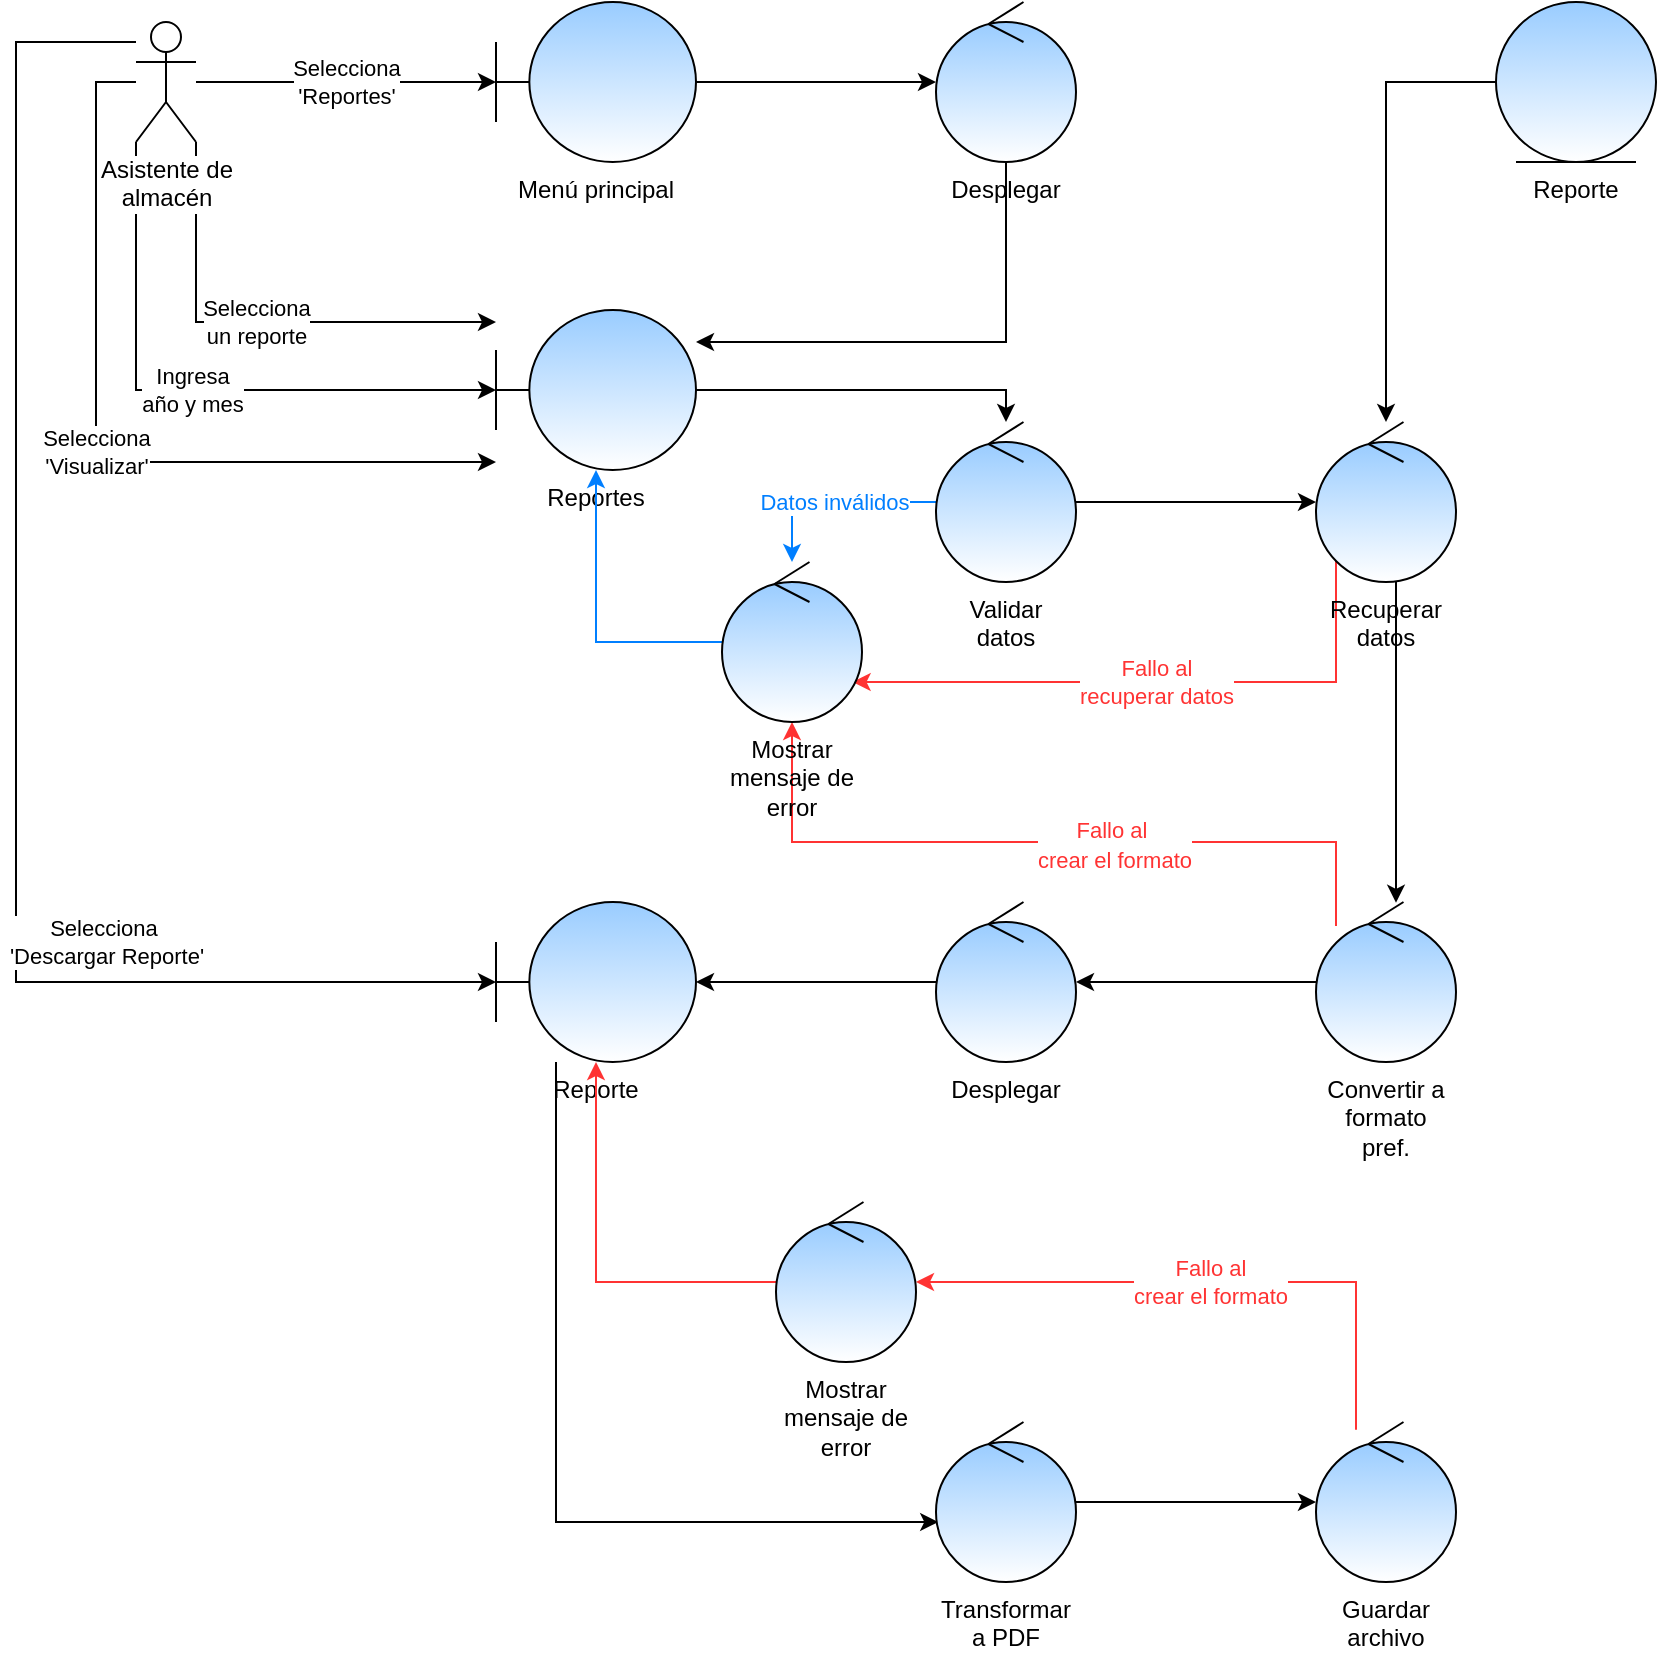 <mxfile pages="1" version="11.2.8" type="onedrive"><diagram id="D5je9VB50qIVZppajYV1" name="Page-1"><mxGraphModel dx="1422" dy="794" grid="1" gridSize="10" guides="1" tooltips="1" connect="1" arrows="1" fold="1" page="1" pageScale="1" pageWidth="827" pageHeight="1169" math="0" shadow="0"><root><mxCell id="0"/><mxCell id="1" parent="0"/><mxCell id="948yAy_EjrnTtVQPg2CU-42" value="Selecciona &lt;br&gt;'Reportes'" style="edgeStyle=orthogonalEdgeStyle;rounded=0;orthogonalLoop=1;jettySize=auto;html=1;strokeColor=#000000;" parent="1" source="948yAy_EjrnTtVQPg2CU-40" target="948yAy_EjrnTtVQPg2CU-41" edge="1"><mxGeometry relative="1" as="geometry"/></mxCell><mxCell id="948yAy_EjrnTtVQPg2CU-47" value="Selecciona&lt;br&gt;un reporte" style="edgeStyle=orthogonalEdgeStyle;rounded=0;orthogonalLoop=1;jettySize=auto;html=1;strokeColor=#000000;" parent="1" source="948yAy_EjrnTtVQPg2CU-40" target="948yAy_EjrnTtVQPg2CU-45" edge="1"><mxGeometry relative="1" as="geometry"><Array as="points"><mxPoint x="150" y="510"/></Array></mxGeometry></mxCell><mxCell id="948yAy_EjrnTtVQPg2CU-48" value="Ingresa &lt;br&gt;año y mes" style="edgeStyle=orthogonalEdgeStyle;rounded=0;orthogonalLoop=1;jettySize=auto;html=1;strokeColor=#000000;" parent="1" source="948yAy_EjrnTtVQPg2CU-40" target="948yAy_EjrnTtVQPg2CU-45" edge="1"><mxGeometry relative="1" as="geometry"><Array as="points"><mxPoint x="120" y="544"/></Array></mxGeometry></mxCell><mxCell id="948yAy_EjrnTtVQPg2CU-49" value="Selecciona &lt;br&gt;'Visualizar'" style="edgeStyle=orthogonalEdgeStyle;rounded=0;orthogonalLoop=1;jettySize=auto;html=1;strokeColor=#000000;" parent="1" source="948yAy_EjrnTtVQPg2CU-40" target="948yAy_EjrnTtVQPg2CU-45" edge="1"><mxGeometry relative="1" as="geometry"><Array as="points"><mxPoint x="100" y="390"/><mxPoint x="100" y="580"/></Array></mxGeometry></mxCell><mxCell id="948yAy_EjrnTtVQPg2CU-65" value="Selecciona&amp;nbsp;&lt;br&gt;'Descargar Reporte'" style="edgeStyle=orthogonalEdgeStyle;rounded=0;orthogonalLoop=1;jettySize=auto;html=1;strokeColor=#000000;" parent="1" source="948yAy_EjrnTtVQPg2CU-40" target="948yAy_EjrnTtVQPg2CU-59" edge="1"><mxGeometry x="0.493" y="20" relative="1" as="geometry"><Array as="points"><mxPoint x="60" y="370"/><mxPoint x="60" y="840"/></Array><mxPoint as="offset"/></mxGeometry></mxCell><mxCell id="948yAy_EjrnTtVQPg2CU-40" value="Asistente de &lt;br&gt;almacén" style="shape=umlActor;verticalLabelPosition=bottom;labelBackgroundColor=#ffffff;verticalAlign=top;html=1;fillColor=#FFFFFF;gradientColor=none;" parent="1" vertex="1"><mxGeometry x="120" y="360" width="30" height="60" as="geometry"/></mxCell><mxCell id="948yAy_EjrnTtVQPg2CU-44" style="edgeStyle=orthogonalEdgeStyle;rounded=0;orthogonalLoop=1;jettySize=auto;html=1;strokeColor=#000000;" parent="1" source="948yAy_EjrnTtVQPg2CU-41" target="948yAy_EjrnTtVQPg2CU-43" edge="1"><mxGeometry relative="1" as="geometry"><mxPoint x="450" y="390" as="targetPoint"/></mxGeometry></mxCell><mxCell id="948yAy_EjrnTtVQPg2CU-41" value="Menú principal" style="shape=umlBoundary;whiteSpace=wrap;html=1;fillColor=#99CCFF;gradientColor=#ffffff;labelPosition=center;verticalLabelPosition=bottom;align=center;verticalAlign=top;" parent="1" vertex="1"><mxGeometry x="300" y="350" width="100" height="80" as="geometry"/></mxCell><mxCell id="948yAy_EjrnTtVQPg2CU-46" style="edgeStyle=orthogonalEdgeStyle;rounded=0;orthogonalLoop=1;jettySize=auto;html=1;strokeColor=#000000;" parent="1" source="948yAy_EjrnTtVQPg2CU-43" target="948yAy_EjrnTtVQPg2CU-45" edge="1"><mxGeometry relative="1" as="geometry"><Array as="points"><mxPoint x="555" y="520"/></Array></mxGeometry></mxCell><mxCell id="948yAy_EjrnTtVQPg2CU-43" value="Desplegar" style="ellipse;shape=umlControl;whiteSpace=wrap;html=1;fillColor=#99CCFF;gradientColor=#ffffff;labelPosition=center;verticalLabelPosition=bottom;align=center;verticalAlign=top;" parent="1" vertex="1"><mxGeometry x="520" y="350" width="70" height="80" as="geometry"/></mxCell><mxCell id="948yAy_EjrnTtVQPg2CU-51" style="edgeStyle=orthogonalEdgeStyle;rounded=0;orthogonalLoop=1;jettySize=auto;html=1;strokeColor=#000000;" parent="1" source="948yAy_EjrnTtVQPg2CU-45" target="948yAy_EjrnTtVQPg2CU-50" edge="1"><mxGeometry relative="1" as="geometry"><Array as="points"><mxPoint x="555" y="544"/></Array></mxGeometry></mxCell><mxCell id="948yAy_EjrnTtVQPg2CU-45" value="Reportes" style="shape=umlBoundary;whiteSpace=wrap;html=1;fillColor=#99CCFF;gradientColor=#ffffff;labelPosition=center;verticalLabelPosition=bottom;align=center;verticalAlign=top;" parent="1" vertex="1"><mxGeometry x="300" y="504" width="100" height="80" as="geometry"/></mxCell><mxCell id="948yAy_EjrnTtVQPg2CU-53" style="edgeStyle=orthogonalEdgeStyle;rounded=0;orthogonalLoop=1;jettySize=auto;html=1;strokeColor=#000000;" parent="1" source="948yAy_EjrnTtVQPg2CU-50" target="948yAy_EjrnTtVQPg2CU-52" edge="1"><mxGeometry relative="1" as="geometry"/></mxCell><mxCell id="948yAy_EjrnTtVQPg2CU-63" value="&lt;font color=&quot;#007fff&quot;&gt;Datos inválidos&lt;/font&gt;" style="edgeStyle=orthogonalEdgeStyle;rounded=0;orthogonalLoop=1;jettySize=auto;html=1;strokeColor=#007FFF;" parent="1" source="948yAy_EjrnTtVQPg2CU-50" target="948yAy_EjrnTtVQPg2CU-62" edge="1"><mxGeometry relative="1" as="geometry"><Array as="points"><mxPoint x="448" y="600"/></Array></mxGeometry></mxCell><mxCell id="948yAy_EjrnTtVQPg2CU-50" value="Validar datos" style="ellipse;shape=umlControl;whiteSpace=wrap;html=1;fillColor=#99CCFF;gradientColor=#ffffff;labelPosition=center;verticalLabelPosition=bottom;align=center;verticalAlign=top;" parent="1" vertex="1"><mxGeometry x="520" y="560" width="70" height="80" as="geometry"/></mxCell><mxCell id="948yAy_EjrnTtVQPg2CU-57" style="edgeStyle=orthogonalEdgeStyle;rounded=0;orthogonalLoop=1;jettySize=auto;html=1;strokeColor=#000000;" parent="1" source="948yAy_EjrnTtVQPg2CU-52" target="948yAy_EjrnTtVQPg2CU-56" edge="1"><mxGeometry relative="1" as="geometry"><Array as="points"><mxPoint x="750" y="750"/><mxPoint x="750" y="750"/></Array></mxGeometry></mxCell><mxCell id="948yAy_EjrnTtVQPg2CU-71" value="&lt;font color=&quot;#ff3333&quot;&gt;Fallo al &lt;br&gt;recuperar datos&lt;/font&gt;" style="edgeStyle=orthogonalEdgeStyle;rounded=0;orthogonalLoop=1;jettySize=auto;html=1;strokeColor=#FF3333;" parent="1" source="948yAy_EjrnTtVQPg2CU-52" target="948yAy_EjrnTtVQPg2CU-62" edge="1"><mxGeometry relative="1" as="geometry"><Array as="points"><mxPoint x="720" y="690"/></Array></mxGeometry></mxCell><mxCell id="948yAy_EjrnTtVQPg2CU-52" value="Recuperar datos" style="ellipse;shape=umlControl;whiteSpace=wrap;html=1;fillColor=#99CCFF;gradientColor=#ffffff;labelPosition=center;verticalLabelPosition=bottom;align=center;verticalAlign=top;" parent="1" vertex="1"><mxGeometry x="710" y="560" width="70" height="80" as="geometry"/></mxCell><mxCell id="948yAy_EjrnTtVQPg2CU-55" style="edgeStyle=orthogonalEdgeStyle;rounded=0;orthogonalLoop=1;jettySize=auto;html=1;strokeColor=#000000;" parent="1" source="948yAy_EjrnTtVQPg2CU-54" target="948yAy_EjrnTtVQPg2CU-52" edge="1"><mxGeometry relative="1" as="geometry"/></mxCell><mxCell id="948yAy_EjrnTtVQPg2CU-54" value="Reporte" style="ellipse;shape=umlEntity;whiteSpace=wrap;html=1;fillColor=#99CCFF;gradientColor=#ffffff;labelPosition=center;verticalLabelPosition=bottom;align=center;verticalAlign=top;" parent="1" vertex="1"><mxGeometry x="800" y="350" width="80" height="80" as="geometry"/></mxCell><mxCell id="948yAy_EjrnTtVQPg2CU-60" style="edgeStyle=orthogonalEdgeStyle;rounded=0;orthogonalLoop=1;jettySize=auto;html=1;strokeColor=#000000;" parent="1" source="948yAy_EjrnTtVQPg2CU-56" target="948yAy_EjrnTtVQPg2CU-58" edge="1"><mxGeometry relative="1" as="geometry"/></mxCell><mxCell id="948yAy_EjrnTtVQPg2CU-75" style="edgeStyle=orthogonalEdgeStyle;rounded=0;orthogonalLoop=1;jettySize=auto;html=1;strokeColor=#FF3333;" parent="1" source="948yAy_EjrnTtVQPg2CU-56" target="948yAy_EjrnTtVQPg2CU-62" edge="1"><mxGeometry relative="1" as="geometry"><Array as="points"><mxPoint x="720" y="770"/><mxPoint x="448" y="770"/></Array></mxGeometry></mxCell><mxCell id="948yAy_EjrnTtVQPg2CU-76" value="&lt;span style=&quot;color: rgb(255 , 51 , 51) ; font-size: 11px&quot;&gt;Fallo al&amp;nbsp;&lt;/span&gt;&lt;br style=&quot;color: rgb(255 , 51 , 51) ; font-size: 11px&quot;&gt;&lt;span style=&quot;color: rgb(255 , 51 , 51) ; font-size: 11px&quot;&gt;crear el formato&lt;/span&gt;" style="text;html=1;resizable=0;points=[];align=center;verticalAlign=middle;labelBackgroundColor=#ffffff;" parent="948yAy_EjrnTtVQPg2CU-75" vertex="1" connectable="0"><mxGeometry x="-0.182" y="1" relative="1" as="geometry"><mxPoint as="offset"/></mxGeometry></mxCell><mxCell id="948yAy_EjrnTtVQPg2CU-56" value="Convertir a formato pref." style="ellipse;shape=umlControl;whiteSpace=wrap;html=1;fillColor=#99CCFF;gradientColor=#ffffff;labelPosition=center;verticalLabelPosition=bottom;align=center;verticalAlign=top;" parent="1" vertex="1"><mxGeometry x="710" y="800" width="70" height="80" as="geometry"/></mxCell><mxCell id="948yAy_EjrnTtVQPg2CU-61" style="edgeStyle=orthogonalEdgeStyle;rounded=0;orthogonalLoop=1;jettySize=auto;html=1;strokeColor=#000000;" parent="1" source="948yAy_EjrnTtVQPg2CU-58" target="948yAy_EjrnTtVQPg2CU-59" edge="1"><mxGeometry relative="1" as="geometry"/></mxCell><mxCell id="948yAy_EjrnTtVQPg2CU-58" value="Desplegar" style="ellipse;shape=umlControl;whiteSpace=wrap;html=1;fillColor=#99CCFF;gradientColor=#ffffff;labelPosition=center;verticalLabelPosition=bottom;align=center;verticalAlign=top;" parent="1" vertex="1"><mxGeometry x="520" y="800" width="70" height="80" as="geometry"/></mxCell><mxCell id="948yAy_EjrnTtVQPg2CU-67" style="edgeStyle=orthogonalEdgeStyle;rounded=0;orthogonalLoop=1;jettySize=auto;html=1;strokeColor=#000000;" parent="1" source="948yAy_EjrnTtVQPg2CU-59" target="948yAy_EjrnTtVQPg2CU-66" edge="1"><mxGeometry relative="1" as="geometry"><Array as="points"><mxPoint x="330" y="1110"/></Array></mxGeometry></mxCell><mxCell id="948yAy_EjrnTtVQPg2CU-59" value="Reporte" style="shape=umlBoundary;whiteSpace=wrap;html=1;fillColor=#99CCFF;gradientColor=#ffffff;labelPosition=center;verticalLabelPosition=bottom;align=center;verticalAlign=top;" parent="1" vertex="1"><mxGeometry x="300" y="800" width="100" height="80" as="geometry"/></mxCell><mxCell id="948yAy_EjrnTtVQPg2CU-64" style="edgeStyle=orthogonalEdgeStyle;rounded=0;orthogonalLoop=1;jettySize=auto;html=1;strokeColor=#007FFF;" parent="1" source="948yAy_EjrnTtVQPg2CU-62" target="948yAy_EjrnTtVQPg2CU-45" edge="1"><mxGeometry relative="1" as="geometry"/></mxCell><mxCell id="948yAy_EjrnTtVQPg2CU-62" value="Mostrar mensaje de error" style="ellipse;shape=umlControl;whiteSpace=wrap;html=1;fillColor=#99CCFF;gradientColor=#ffffff;labelPosition=center;verticalLabelPosition=bottom;align=center;verticalAlign=top;" parent="1" vertex="1"><mxGeometry x="413" y="630" width="70" height="80" as="geometry"/></mxCell><mxCell id="948yAy_EjrnTtVQPg2CU-70" style="edgeStyle=orthogonalEdgeStyle;rounded=0;orthogonalLoop=1;jettySize=auto;html=1;strokeColor=#000000;" parent="1" source="948yAy_EjrnTtVQPg2CU-66" target="948yAy_EjrnTtVQPg2CU-68" edge="1"><mxGeometry relative="1" as="geometry"/></mxCell><mxCell id="948yAy_EjrnTtVQPg2CU-66" value="Transformar a PDF" style="ellipse;shape=umlControl;whiteSpace=wrap;html=1;fillColor=#99CCFF;gradientColor=#ffffff;labelPosition=center;verticalLabelPosition=bottom;align=center;verticalAlign=top;" parent="1" vertex="1"><mxGeometry x="520" y="1060" width="70" height="80" as="geometry"/></mxCell><mxCell id="948yAy_EjrnTtVQPg2CU-73" value="&lt;font color=&quot;#ff3333&quot;&gt;Fallo al &lt;br&gt;crear el formato&lt;/font&gt;" style="edgeStyle=orthogonalEdgeStyle;rounded=0;orthogonalLoop=1;jettySize=auto;html=1;strokeColor=#FF3333;" parent="1" source="948yAy_EjrnTtVQPg2CU-68" target="948yAy_EjrnTtVQPg2CU-72" edge="1"><mxGeometry relative="1" as="geometry"><Array as="points"><mxPoint x="730" y="990"/></Array></mxGeometry></mxCell><mxCell id="948yAy_EjrnTtVQPg2CU-68" value="Guardar archivo" style="ellipse;shape=umlControl;whiteSpace=wrap;html=1;fillColor=#99CCFF;gradientColor=#ffffff;labelPosition=center;verticalLabelPosition=bottom;align=center;verticalAlign=top;" parent="1" vertex="1"><mxGeometry x="710" y="1060" width="70" height="80" as="geometry"/></mxCell><mxCell id="948yAy_EjrnTtVQPg2CU-74" style="edgeStyle=orthogonalEdgeStyle;rounded=0;orthogonalLoop=1;jettySize=auto;html=1;strokeColor=#FF3333;" parent="1" source="948yAy_EjrnTtVQPg2CU-72" target="948yAy_EjrnTtVQPg2CU-59" edge="1"><mxGeometry relative="1" as="geometry"/></mxCell><mxCell id="948yAy_EjrnTtVQPg2CU-72" value="Mostrar mensaje de error" style="ellipse;shape=umlControl;whiteSpace=wrap;html=1;fillColor=#99CCFF;gradientColor=#ffffff;labelPosition=center;verticalLabelPosition=bottom;align=center;verticalAlign=top;" parent="1" vertex="1"><mxGeometry x="440" y="950" width="70" height="80" as="geometry"/></mxCell></root></mxGraphModel></diagram></mxfile>